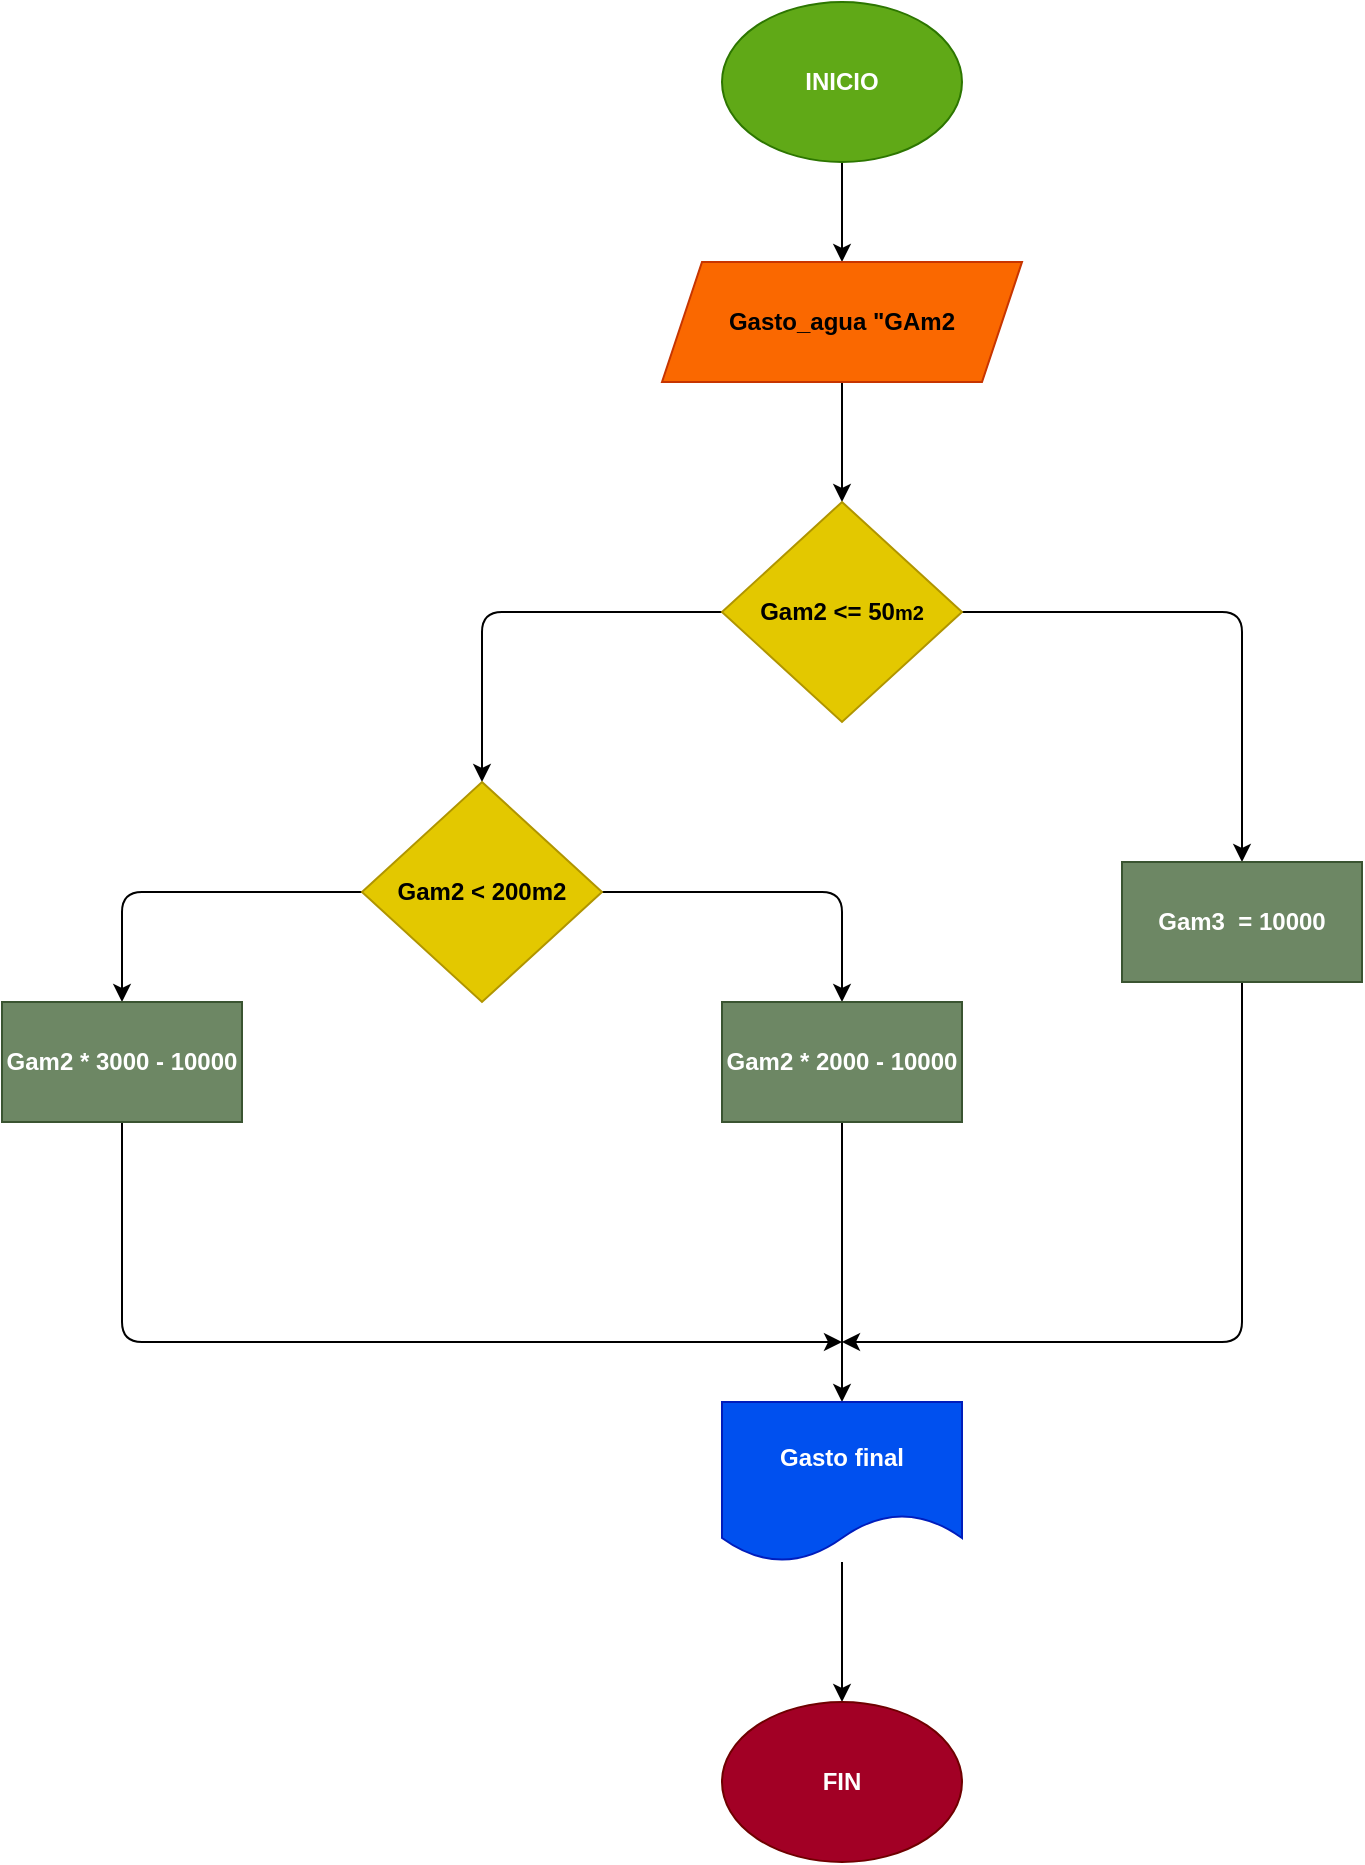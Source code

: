 <mxfile>
    <diagram id="UdMamQy2Snk4dafsphAb" name="Página-1">
        <mxGraphModel dx="1483" dy="254" grid="1" gridSize="10" guides="1" tooltips="1" connect="1" arrows="1" fold="1" page="1" pageScale="1" pageWidth="827" pageHeight="1169" math="0" shadow="0">
            <root>
                <mxCell id="0"/>
                <mxCell id="1" parent="0"/>
                <mxCell id="4" value="" style="edgeStyle=none;html=1;" parent="1" source="2" target="3" edge="1">
                    <mxGeometry relative="1" as="geometry"/>
                </mxCell>
                <mxCell id="2" value="&lt;b&gt;INICIO&lt;/b&gt;" style="ellipse;whiteSpace=wrap;html=1;fillColor=#60a917;fontColor=#ffffff;strokeColor=#2D7600;" parent="1" vertex="1">
                    <mxGeometry x="280" y="170" width="120" height="80" as="geometry"/>
                </mxCell>
                <mxCell id="6" value="" style="edgeStyle=none;html=1;" parent="1" source="3" edge="1">
                    <mxGeometry relative="1" as="geometry">
                        <mxPoint x="340" y="420" as="targetPoint"/>
                    </mxGeometry>
                </mxCell>
                <mxCell id="3" value="&lt;b&gt;Gasto_agua &quot;GAm2&lt;/b&gt;" style="shape=parallelogram;perimeter=parallelogramPerimeter;whiteSpace=wrap;html=1;fixedSize=1;fillColor=#fa6800;strokeColor=#C73500;fontColor=#000000;" parent="1" vertex="1">
                    <mxGeometry x="250" y="300" width="180" height="60" as="geometry"/>
                </mxCell>
                <mxCell id="10" value="" style="edgeStyle=none;html=1;" parent="1" source="7" target="9" edge="1">
                    <mxGeometry relative="1" as="geometry">
                        <Array as="points">
                            <mxPoint x="540" y="475"/>
                        </Array>
                    </mxGeometry>
                </mxCell>
                <mxCell id="12" value="" style="edgeStyle=none;html=1;" parent="1" source="7" target="11" edge="1">
                    <mxGeometry relative="1" as="geometry">
                        <Array as="points">
                            <mxPoint x="160" y="475"/>
                        </Array>
                    </mxGeometry>
                </mxCell>
                <mxCell id="7" value="&lt;b&gt;Gam2 &amp;lt;= 50&lt;span style=&quot;font-size: 10px;&quot;&gt;m2&lt;/span&gt;&lt;/b&gt;" style="rhombus;whiteSpace=wrap;html=1;fillColor=#e3c800;strokeColor=#B09500;fontColor=#000000;" parent="1" vertex="1">
                    <mxGeometry x="280" y="420" width="120" height="110" as="geometry"/>
                </mxCell>
                <mxCell id="18" style="edgeStyle=none;html=1;" parent="1" source="9" edge="1">
                    <mxGeometry relative="1" as="geometry">
                        <mxPoint x="340" y="840.0" as="targetPoint"/>
                        <Array as="points">
                            <mxPoint x="540" y="840"/>
                        </Array>
                    </mxGeometry>
                </mxCell>
                <mxCell id="9" value="&lt;b&gt;Gam3&amp;nbsp; = 10000&lt;/b&gt;" style="whiteSpace=wrap;html=1;fillColor=#6d8764;strokeColor=#3A5431;fontColor=#ffffff;" parent="1" vertex="1">
                    <mxGeometry x="480" y="600" width="120" height="60" as="geometry"/>
                </mxCell>
                <mxCell id="14" value="" style="edgeStyle=none;html=1;" parent="1" source="11" target="13" edge="1">
                    <mxGeometry relative="1" as="geometry">
                        <Array as="points">
                            <mxPoint x="340" y="615"/>
                        </Array>
                    </mxGeometry>
                </mxCell>
                <mxCell id="16" value="" style="edgeStyle=none;html=1;" parent="1" source="11" target="15" edge="1">
                    <mxGeometry relative="1" as="geometry">
                        <Array as="points">
                            <mxPoint x="-20" y="615"/>
                        </Array>
                    </mxGeometry>
                </mxCell>
                <mxCell id="11" value="&lt;b&gt;Gam2 &amp;lt; 200m2&lt;br&gt;&lt;/b&gt;" style="rhombus;whiteSpace=wrap;html=1;fillColor=#e3c800;strokeColor=#B09500;fontColor=#000000;" parent="1" vertex="1">
                    <mxGeometry x="100" y="560" width="120" height="110" as="geometry"/>
                </mxCell>
                <mxCell id="19" style="edgeStyle=none;html=1;" parent="1" source="13" target="20" edge="1">
                    <mxGeometry relative="1" as="geometry">
                        <mxPoint x="340" y="880.0" as="targetPoint"/>
                    </mxGeometry>
                </mxCell>
                <mxCell id="13" value="&lt;b&gt;Gam2 * 2000 - 10000&lt;/b&gt;" style="whiteSpace=wrap;html=1;fillColor=#6d8764;strokeColor=#3A5431;fontColor=#ffffff;" parent="1" vertex="1">
                    <mxGeometry x="280" y="670" width="120" height="60" as="geometry"/>
                </mxCell>
                <mxCell id="17" style="edgeStyle=none;html=1;" parent="1" source="15" edge="1">
                    <mxGeometry relative="1" as="geometry">
                        <mxPoint x="340" y="840.0" as="targetPoint"/>
                        <Array as="points">
                            <mxPoint x="-20" y="840"/>
                        </Array>
                    </mxGeometry>
                </mxCell>
                <mxCell id="15" value="&lt;b&gt;Gam2 * 3000 - 10000&lt;/b&gt;" style="whiteSpace=wrap;html=1;fillColor=#6d8764;strokeColor=#3A5431;fontColor=#ffffff;" parent="1" vertex="1">
                    <mxGeometry x="-80" y="670" width="120" height="60" as="geometry"/>
                </mxCell>
                <mxCell id="22" style="edgeStyle=none;html=1;" parent="1" source="20" target="23" edge="1">
                    <mxGeometry relative="1" as="geometry">
                        <mxPoint x="340" y="1000.0" as="targetPoint"/>
                    </mxGeometry>
                </mxCell>
                <mxCell id="20" value="&lt;b&gt;Gasto final&lt;/b&gt;" style="shape=document;whiteSpace=wrap;html=1;boundedLbl=1;fillColor=#0050ef;fontColor=#ffffff;strokeColor=#001DBC;" parent="1" vertex="1">
                    <mxGeometry x="280" y="870.0" width="120" height="80" as="geometry"/>
                </mxCell>
                <mxCell id="23" value="&lt;b&gt;FIN&lt;/b&gt;" style="ellipse;whiteSpace=wrap;html=1;fillColor=#a20025;fontColor=#ffffff;strokeColor=#6F0000;" parent="1" vertex="1">
                    <mxGeometry x="280" y="1020.0" width="120" height="80" as="geometry"/>
                </mxCell>
            </root>
        </mxGraphModel>
    </diagram>
</mxfile>